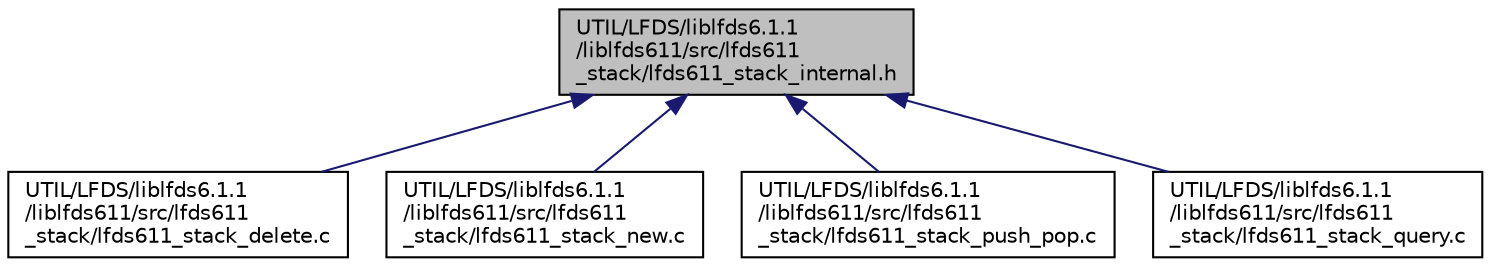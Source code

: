 digraph "UTIL/LFDS/liblfds6.1.1/liblfds611/src/lfds611_stack/lfds611_stack_internal.h"
{
 // LATEX_PDF_SIZE
  edge [fontname="Helvetica",fontsize="10",labelfontname="Helvetica",labelfontsize="10"];
  node [fontname="Helvetica",fontsize="10",shape=record];
  Node1 [label="UTIL/LFDS/liblfds6.1.1\l/liblfds611/src/lfds611\l_stack/lfds611_stack_internal.h",height=0.2,width=0.4,color="black", fillcolor="grey75", style="filled", fontcolor="black",tooltip=" "];
  Node1 -> Node2 [dir="back",color="midnightblue",fontsize="10",style="solid",fontname="Helvetica"];
  Node2 [label="UTIL/LFDS/liblfds6.1.1\l/liblfds611/src/lfds611\l_stack/lfds611_stack_delete.c",height=0.2,width=0.4,color="black", fillcolor="white", style="filled",URL="$lfds611__stack__delete_8c.html",tooltip=" "];
  Node1 -> Node3 [dir="back",color="midnightblue",fontsize="10",style="solid",fontname="Helvetica"];
  Node3 [label="UTIL/LFDS/liblfds6.1.1\l/liblfds611/src/lfds611\l_stack/lfds611_stack_new.c",height=0.2,width=0.4,color="black", fillcolor="white", style="filled",URL="$lfds611__stack__new_8c.html",tooltip=" "];
  Node1 -> Node4 [dir="back",color="midnightblue",fontsize="10",style="solid",fontname="Helvetica"];
  Node4 [label="UTIL/LFDS/liblfds6.1.1\l/liblfds611/src/lfds611\l_stack/lfds611_stack_push_pop.c",height=0.2,width=0.4,color="black", fillcolor="white", style="filled",URL="$lfds611__stack__push__pop_8c.html",tooltip=" "];
  Node1 -> Node5 [dir="back",color="midnightblue",fontsize="10",style="solid",fontname="Helvetica"];
  Node5 [label="UTIL/LFDS/liblfds6.1.1\l/liblfds611/src/lfds611\l_stack/lfds611_stack_query.c",height=0.2,width=0.4,color="black", fillcolor="white", style="filled",URL="$lfds611__stack__query_8c.html",tooltip=" "];
}
